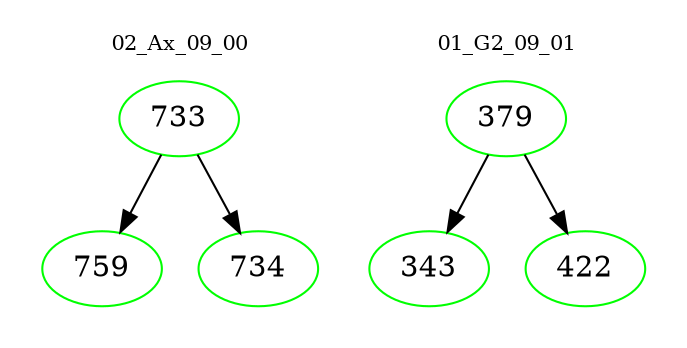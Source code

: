 digraph{
subgraph cluster_0 {
color = white
label = "02_Ax_09_00";
fontsize=10;
T0_733 [label="733", color="green"]
T0_733 -> T0_759 [color="black"]
T0_759 [label="759", color="green"]
T0_733 -> T0_734 [color="black"]
T0_734 [label="734", color="green"]
}
subgraph cluster_1 {
color = white
label = "01_G2_09_01";
fontsize=10;
T1_379 [label="379", color="green"]
T1_379 -> T1_343 [color="black"]
T1_343 [label="343", color="green"]
T1_379 -> T1_422 [color="black"]
T1_422 [label="422", color="green"]
}
}
